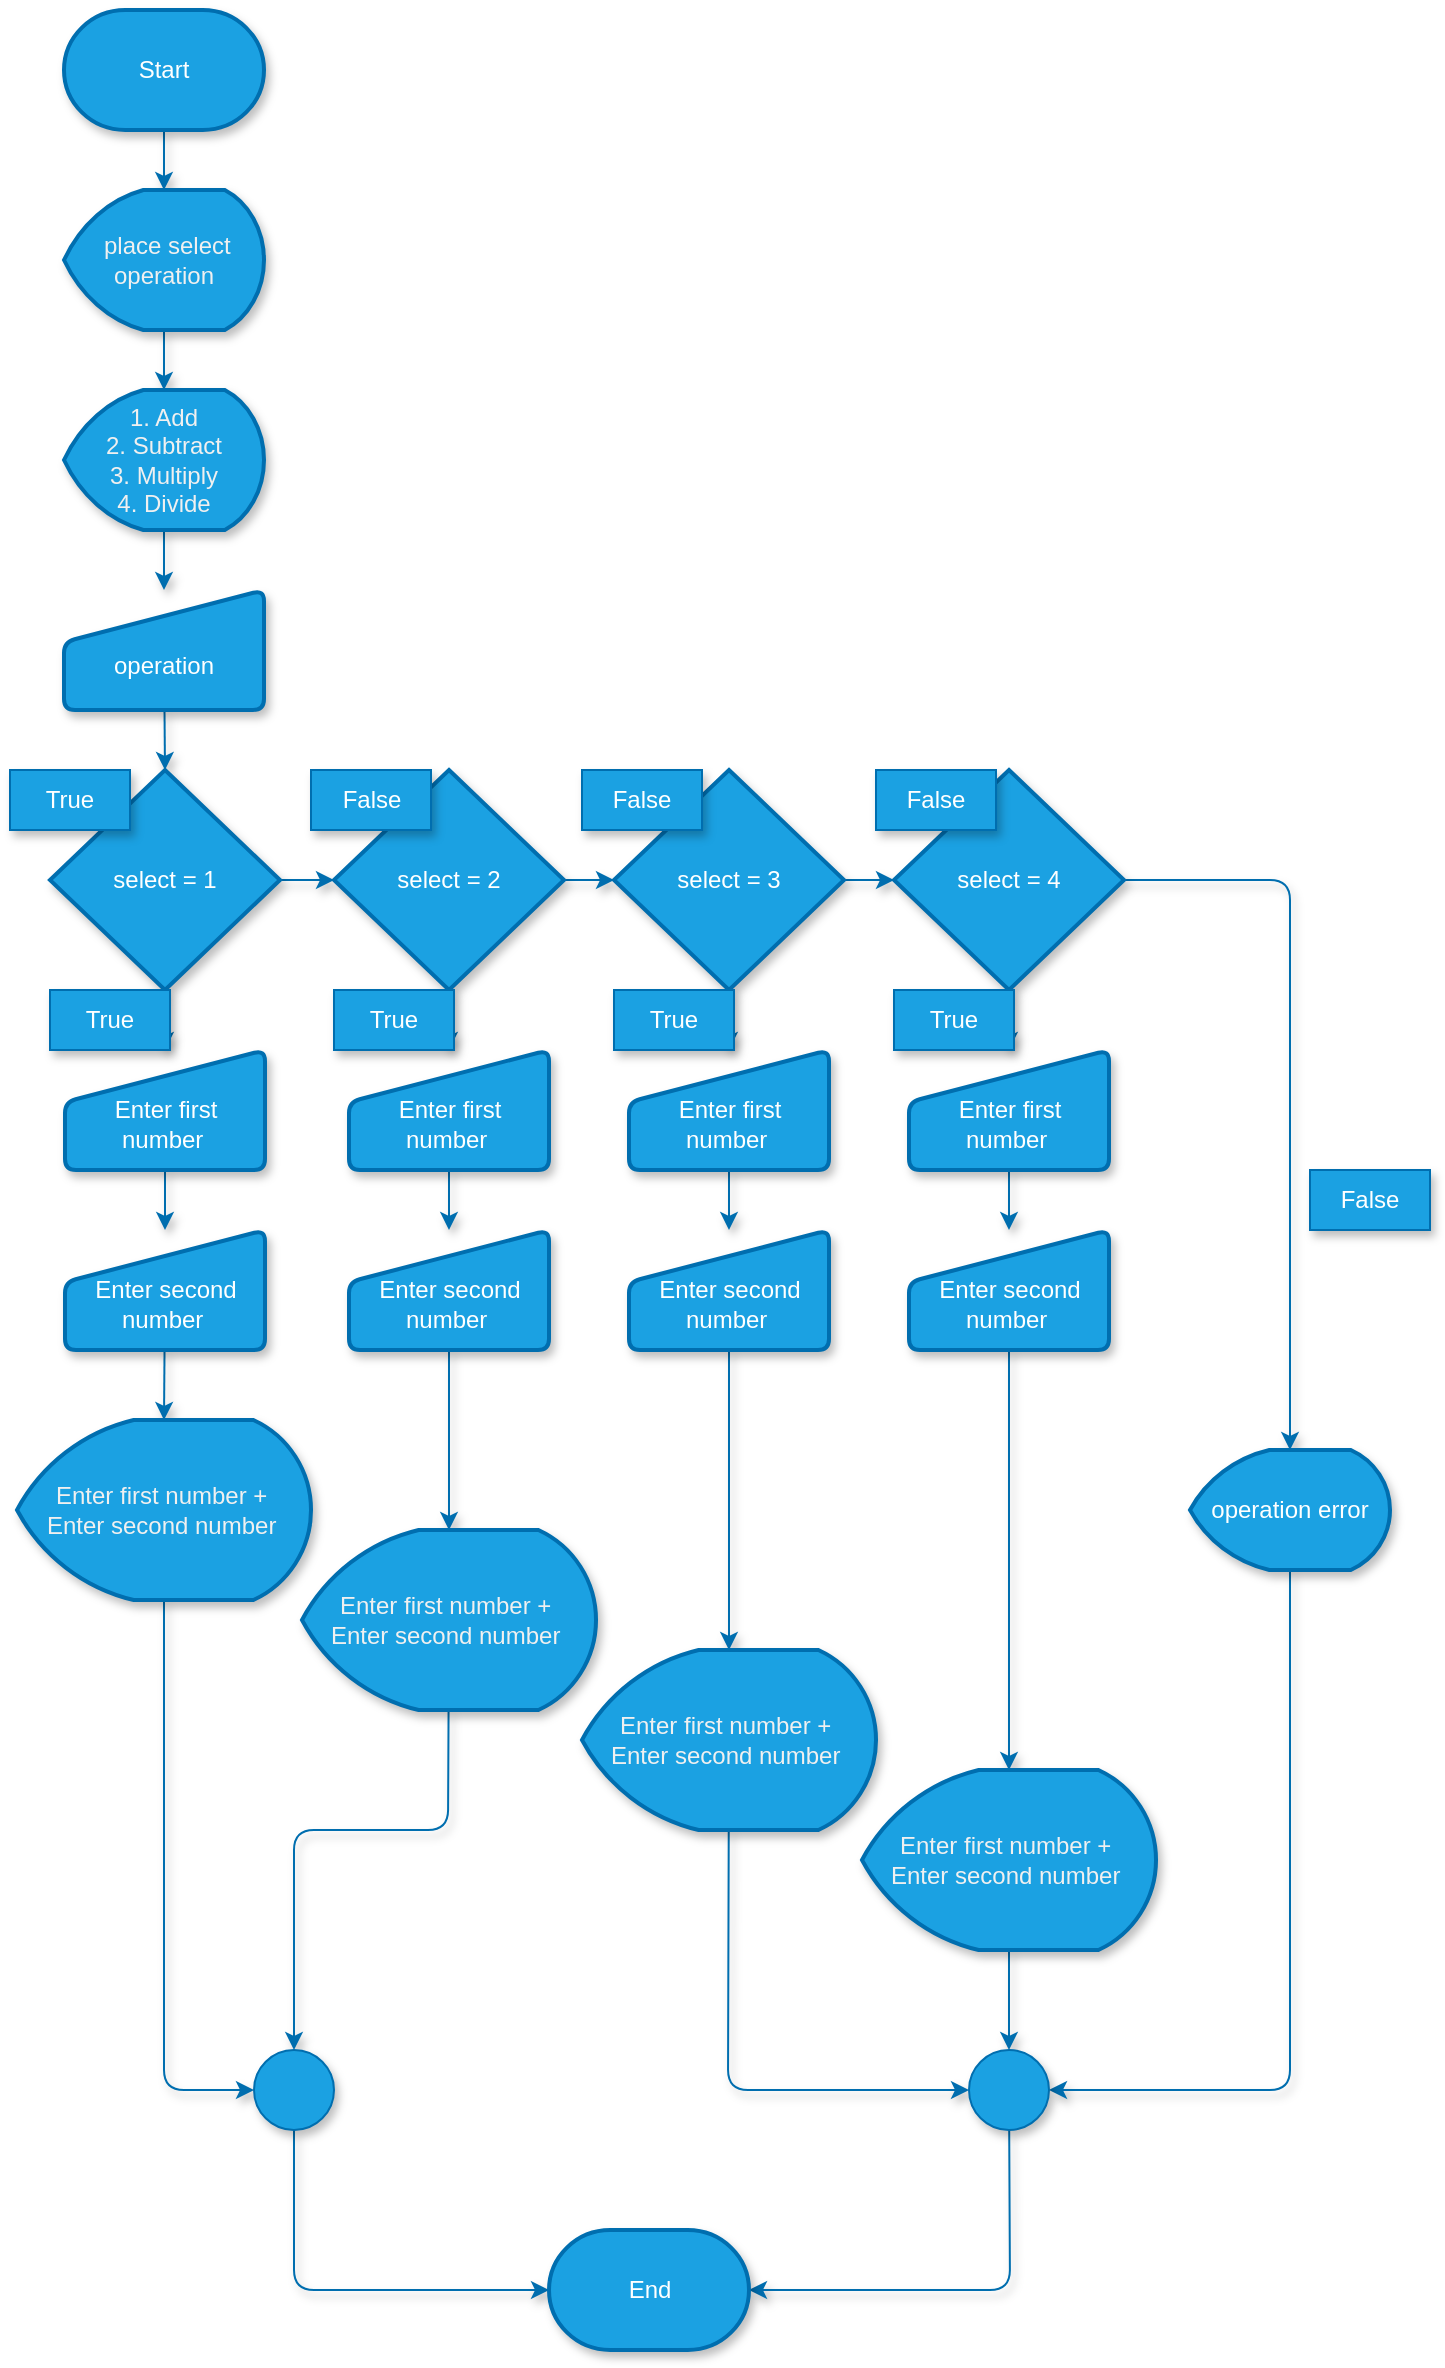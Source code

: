 <mxfile>
    <diagram id="BuINmm1AU0Hm4dBy8Si-" name="Page-1">
        <mxGraphModel dx="864" dy="688" grid="1" gridSize="10" guides="1" tooltips="1" connect="1" arrows="1" fold="1" page="1" pageScale="1" pageWidth="850" pageHeight="1100" math="0" shadow="0">
            <root>
                <mxCell id="0"/>
                <mxCell id="1" parent="0"/>
                <mxCell id="8" style="edgeStyle=none;html=1;entryX=0.5;entryY=0;entryDx=0;entryDy=0;entryPerimeter=0;fillColor=#1ba1e2;strokeColor=#006EAF;shadow=1;sketch=0;" parent="1" source="2" target="6" edge="1">
                    <mxGeometry relative="1" as="geometry"/>
                </mxCell>
                <mxCell id="2" value="Start" style="strokeWidth=2;html=1;shape=mxgraph.flowchart.terminator;whiteSpace=wrap;fillColor=#1ba1e2;strokeColor=#006EAF;fontColor=#ffffff;shadow=1;sketch=0;" parent="1" vertex="1">
                    <mxGeometry x="97" y="30" width="100" height="60" as="geometry"/>
                </mxCell>
                <mxCell id="11" style="edgeStyle=none;html=1;entryX=0.5;entryY=0;entryDx=0;entryDy=0;entryPerimeter=0;fillColor=#1ba1e2;strokeColor=#006EAF;shadow=1;sketch=0;" parent="1" source="6" target="10" edge="1">
                    <mxGeometry relative="1" as="geometry"/>
                </mxCell>
                <mxCell id="6" value="&lt;div&gt;&lt;font color=&quot;#f0f0f0&quot; face=&quot;helvetica&quot;&gt;&amp;nbsp;place select&lt;/font&gt;&lt;/div&gt;&lt;div&gt;&lt;font color=&quot;#f0f0f0&quot; face=&quot;helvetica&quot;&gt;operation&lt;/font&gt;&lt;/div&gt;" style="strokeWidth=2;html=1;shape=mxgraph.flowchart.display;whiteSpace=wrap;verticalAlign=middle;fillColor=#1ba1e2;strokeColor=#006EAF;fontColor=#ffffff;shadow=1;sketch=0;" parent="1" vertex="1">
                    <mxGeometry x="97" y="120" width="100" height="70" as="geometry"/>
                </mxCell>
                <mxCell id="13" style="edgeStyle=none;html=1;entryX=0.5;entryY=0;entryDx=0;entryDy=0;fillColor=#1ba1e2;strokeColor=#006EAF;shadow=1;sketch=0;" parent="1" source="10" target="12" edge="1">
                    <mxGeometry relative="1" as="geometry"/>
                </mxCell>
                <mxCell id="10" value="&lt;span style=&quot;text-align: center ; text-indent: 0px ; background-color: rgb(42 , 42 , 42) ; display: inline ; float: none&quot;&gt;&lt;font color=&quot;#f0f0f0&quot; face=&quot;helvetica&quot;&gt;&lt;div&gt;1. Add&lt;/div&gt;&lt;div&gt;2. Subtract&lt;/div&gt;&lt;div&gt;3. Multiply&lt;/div&gt;&lt;div&gt;4. Divide&lt;/div&gt;&lt;/font&gt;&lt;/span&gt;" style="strokeWidth=2;html=1;shape=mxgraph.flowchart.display;whiteSpace=wrap;verticalAlign=middle;fillColor=#1ba1e2;strokeColor=#006EAF;fontColor=#ffffff;shadow=1;sketch=0;" parent="1" vertex="1">
                    <mxGeometry x="97" y="220" width="100" height="70" as="geometry"/>
                </mxCell>
                <mxCell id="16" style="edgeStyle=none;html=1;entryX=0.5;entryY=0;entryDx=0;entryDy=0;entryPerimeter=0;fillColor=#1ba1e2;strokeColor=#006EAF;shadow=1;sketch=0;" parent="1" source="12" target="15" edge="1">
                    <mxGeometry relative="1" as="geometry"/>
                </mxCell>
                <mxCell id="12" value="&lt;br&gt;operation" style="html=1;strokeWidth=2;shape=manualInput;whiteSpace=wrap;rounded=1;size=26;arcSize=11;labelBackgroundColor=none;fillColor=#1ba1e2;strokeColor=#006EAF;fontColor=#ffffff;shadow=1;sketch=0;" parent="1" vertex="1">
                    <mxGeometry x="97" y="320" width="100" height="60" as="geometry"/>
                </mxCell>
                <mxCell id="25" style="edgeStyle=none;html=1;entryX=0.5;entryY=0;entryDx=0;entryDy=0;fillColor=#1ba1e2;strokeColor=#006EAF;shadow=1;sketch=0;" parent="1" source="15" target="17" edge="1">
                    <mxGeometry relative="1" as="geometry"/>
                </mxCell>
                <mxCell id="39" style="edgeStyle=none;html=1;entryX=0;entryY=0.5;entryDx=0;entryDy=0;entryPerimeter=0;fillColor=#1ba1e2;strokeColor=#006EAF;shadow=1;sketch=0;" parent="1" source="15" target="22" edge="1">
                    <mxGeometry relative="1" as="geometry"/>
                </mxCell>
                <mxCell id="15" value="select = 1" style="strokeWidth=2;html=1;shape=mxgraph.flowchart.decision;whiteSpace=wrap;labelBackgroundColor=none;fillColor=#1ba1e2;strokeColor=#006EAF;fontColor=#ffffff;shadow=1;sketch=0;" parent="1" vertex="1">
                    <mxGeometry x="90" y="410" width="115" height="110" as="geometry"/>
                </mxCell>
                <mxCell id="20" style="edgeStyle=none;html=1;entryX=0.5;entryY=0;entryDx=0;entryDy=0;fillColor=#1ba1e2;strokeColor=#006EAF;shadow=1;sketch=0;" parent="1" source="17" target="19" edge="1">
                    <mxGeometry relative="1" as="geometry"/>
                </mxCell>
                <mxCell id="17" value="&lt;br&gt;Enter first number&amp;nbsp;" style="html=1;strokeWidth=2;shape=manualInput;whiteSpace=wrap;rounded=1;size=26;arcSize=11;labelBackgroundColor=none;fillColor=#1ba1e2;strokeColor=#006EAF;fontColor=#ffffff;shadow=1;sketch=0;" parent="1" vertex="1">
                    <mxGeometry x="97.5" y="550" width="100" height="60" as="geometry"/>
                </mxCell>
                <mxCell id="47" style="edgeStyle=none;html=1;entryX=0.5;entryY=0;entryDx=0;entryDy=0;entryPerimeter=0;fillColor=#1ba1e2;strokeColor=#006EAF;shadow=1;sketch=0;" parent="1" source="19" target="26" edge="1">
                    <mxGeometry relative="1" as="geometry"/>
                </mxCell>
                <mxCell id="19" value="&lt;br&gt;Enter second number&amp;nbsp;" style="html=1;strokeWidth=2;shape=manualInput;whiteSpace=wrap;rounded=1;size=26;arcSize=11;labelBackgroundColor=none;fillColor=#1ba1e2;strokeColor=#006EAF;fontColor=#ffffff;shadow=1;sketch=0;" parent="1" vertex="1">
                    <mxGeometry x="97.5" y="640" width="100" height="60" as="geometry"/>
                </mxCell>
                <mxCell id="36" style="edgeStyle=none;html=1;entryX=0.5;entryY=0;entryDx=0;entryDy=0;fillColor=#1ba1e2;strokeColor=#006EAF;shadow=1;sketch=0;" parent="1" source="22" target="28" edge="1">
                    <mxGeometry relative="1" as="geometry"/>
                </mxCell>
                <mxCell id="40" style="edgeStyle=none;html=1;entryX=0;entryY=0.5;entryDx=0;entryDy=0;entryPerimeter=0;fillColor=#1ba1e2;strokeColor=#006EAF;shadow=1;sketch=0;" parent="1" source="22" target="23" edge="1">
                    <mxGeometry relative="1" as="geometry"/>
                </mxCell>
                <mxCell id="22" value="select = 2" style="strokeWidth=2;html=1;shape=mxgraph.flowchart.decision;whiteSpace=wrap;labelBackgroundColor=none;fillColor=#1ba1e2;strokeColor=#006EAF;fontColor=#ffffff;shadow=1;sketch=0;" parent="1" vertex="1">
                    <mxGeometry x="232" y="410" width="115" height="110" as="geometry"/>
                </mxCell>
                <mxCell id="37" style="edgeStyle=none;html=1;entryX=0.5;entryY=0;entryDx=0;entryDy=0;fillColor=#1ba1e2;strokeColor=#006EAF;shadow=1;sketch=0;" parent="1" source="23" target="31" edge="1">
                    <mxGeometry relative="1" as="geometry"/>
                </mxCell>
                <mxCell id="41" style="edgeStyle=none;html=1;entryX=0;entryY=0.5;entryDx=0;entryDy=0;entryPerimeter=0;fillColor=#1ba1e2;strokeColor=#006EAF;shadow=1;sketch=0;" parent="1" source="23" target="24" edge="1">
                    <mxGeometry relative="1" as="geometry"/>
                </mxCell>
                <mxCell id="23" value="select&amp;nbsp;= 3" style="strokeWidth=2;html=1;shape=mxgraph.flowchart.decision;whiteSpace=wrap;labelBackgroundColor=none;fillColor=#1ba1e2;strokeColor=#006EAF;fontColor=#ffffff;shadow=1;sketch=0;" parent="1" vertex="1">
                    <mxGeometry x="372" y="410" width="115" height="110" as="geometry"/>
                </mxCell>
                <mxCell id="38" style="edgeStyle=none;html=1;entryX=0.5;entryY=0;entryDx=0;entryDy=0;fillColor=#1ba1e2;strokeColor=#006EAF;shadow=1;sketch=0;" parent="1" source="24" target="34" edge="1">
                    <mxGeometry relative="1" as="geometry"/>
                </mxCell>
                <mxCell id="46" style="edgeStyle=none;html=1;entryX=0.5;entryY=0;entryDx=0;entryDy=0;entryPerimeter=0;fillColor=#1ba1e2;strokeColor=#006EAF;shadow=1;sketch=0;" parent="1" source="24" target="45" edge="1">
                    <mxGeometry relative="1" as="geometry">
                        <Array as="points">
                            <mxPoint x="710" y="465"/>
                        </Array>
                    </mxGeometry>
                </mxCell>
                <mxCell id="24" value="select = 4" style="strokeWidth=2;html=1;shape=mxgraph.flowchart.decision;whiteSpace=wrap;labelBackgroundColor=none;fillColor=#1ba1e2;strokeColor=#006EAF;fontColor=#ffffff;shadow=1;sketch=0;" parent="1" vertex="1">
                    <mxGeometry x="512" y="410" width="115" height="110" as="geometry"/>
                </mxCell>
                <mxCell id="72" style="edgeStyle=none;html=1;entryX=0;entryY=0.5;entryDx=0;entryDy=0;fillColor=#1ba1e2;strokeColor=#006EAF;shadow=1;sketch=0;" parent="1" source="26" target="71" edge="1">
                    <mxGeometry relative="1" as="geometry">
                        <Array as="points">
                            <mxPoint x="147" y="1070"/>
                        </Array>
                    </mxGeometry>
                </mxCell>
                <mxCell id="26" value="&lt;div&gt;&lt;font color=&quot;#f0f0f0&quot; face=&quot;helvetica&quot;&gt;&lt;br&gt;&lt;/font&gt;&lt;/div&gt;&lt;div&gt;&lt;font color=&quot;#f0f0f0&quot; face=&quot;helvetica&quot;&gt;Enter first number +&amp;nbsp;&lt;/font&gt;&lt;/div&gt;&lt;div&gt;&lt;font color=&quot;#f0f0f0&quot; face=&quot;helvetica&quot;&gt;Enter second number&amp;nbsp;&lt;/font&gt;&lt;/div&gt;&lt;div&gt;&lt;font color=&quot;#f0f0f0&quot; face=&quot;helvetica&quot;&gt;&amp;nbsp;&lt;/font&gt;&lt;/div&gt;" style="strokeWidth=2;html=1;shape=mxgraph.flowchart.display;whiteSpace=wrap;labelBackgroundColor=none;fillColor=#1ba1e2;strokeColor=#006EAF;fontColor=#ffffff;shadow=1;sketch=0;" parent="1" vertex="1">
                    <mxGeometry x="73.5" y="735" width="147" height="90" as="geometry"/>
                </mxCell>
                <mxCell id="27" style="edgeStyle=none;html=1;entryX=0.5;entryY=0;entryDx=0;entryDy=0;fillColor=#1ba1e2;strokeColor=#006EAF;shadow=1;sketch=0;" parent="1" source="28" target="29" edge="1">
                    <mxGeometry relative="1" as="geometry"/>
                </mxCell>
                <mxCell id="28" value="&lt;br&gt;Enter first number&amp;nbsp;" style="html=1;strokeWidth=2;shape=manualInput;whiteSpace=wrap;rounded=1;size=26;arcSize=11;labelBackgroundColor=none;fillColor=#1ba1e2;strokeColor=#006EAF;fontColor=#ffffff;shadow=1;sketch=0;" parent="1" vertex="1">
                    <mxGeometry x="239.5" y="550" width="100" height="60" as="geometry"/>
                </mxCell>
                <mxCell id="54" style="edgeStyle=none;html=1;entryX=0.5;entryY=0;entryDx=0;entryDy=0;entryPerimeter=0;fillColor=#1ba1e2;strokeColor=#006EAF;shadow=1;sketch=0;" parent="1" source="29" target="51" edge="1">
                    <mxGeometry relative="1" as="geometry"/>
                </mxCell>
                <mxCell id="29" value="&lt;br&gt;Enter second number&amp;nbsp;" style="html=1;strokeWidth=2;shape=manualInput;whiteSpace=wrap;rounded=1;size=26;arcSize=11;labelBackgroundColor=none;fillColor=#1ba1e2;strokeColor=#006EAF;fontColor=#ffffff;shadow=1;sketch=0;" parent="1" vertex="1">
                    <mxGeometry x="239.5" y="640" width="100" height="60" as="geometry"/>
                </mxCell>
                <mxCell id="30" style="edgeStyle=none;html=1;entryX=0.5;entryY=0;entryDx=0;entryDy=0;fillColor=#1ba1e2;strokeColor=#006EAF;shadow=1;sketch=0;" parent="1" source="31" target="32" edge="1">
                    <mxGeometry relative="1" as="geometry"/>
                </mxCell>
                <mxCell id="31" value="&lt;br&gt;Enter first number&amp;nbsp;" style="html=1;strokeWidth=2;shape=manualInput;whiteSpace=wrap;rounded=1;size=26;arcSize=11;labelBackgroundColor=none;fillColor=#1ba1e2;strokeColor=#006EAF;fontColor=#ffffff;shadow=1;sketch=0;" parent="1" vertex="1">
                    <mxGeometry x="379.5" y="550" width="100" height="60" as="geometry"/>
                </mxCell>
                <mxCell id="55" style="edgeStyle=none;html=1;entryX=0.5;entryY=0;entryDx=0;entryDy=0;entryPerimeter=0;fillColor=#1ba1e2;strokeColor=#006EAF;shadow=1;sketch=0;" parent="1" source="32" target="52" edge="1">
                    <mxGeometry relative="1" as="geometry"/>
                </mxCell>
                <mxCell id="32" value="&lt;br&gt;Enter second number&amp;nbsp;" style="html=1;strokeWidth=2;shape=manualInput;whiteSpace=wrap;rounded=1;size=26;arcSize=11;labelBackgroundColor=none;fillColor=#1ba1e2;strokeColor=#006EAF;fontColor=#ffffff;shadow=1;sketch=0;" parent="1" vertex="1">
                    <mxGeometry x="379.5" y="640" width="100" height="60" as="geometry"/>
                </mxCell>
                <mxCell id="33" style="edgeStyle=none;html=1;entryX=0.5;entryY=0;entryDx=0;entryDy=0;fillColor=#1ba1e2;strokeColor=#006EAF;shadow=1;sketch=0;" parent="1" source="34" target="35" edge="1">
                    <mxGeometry relative="1" as="geometry"/>
                </mxCell>
                <mxCell id="34" value="&lt;br&gt;Enter first number&amp;nbsp;" style="html=1;strokeWidth=2;shape=manualInput;whiteSpace=wrap;rounded=1;size=26;arcSize=11;labelBackgroundColor=none;fillColor=#1ba1e2;strokeColor=#006EAF;fontColor=#ffffff;shadow=1;sketch=0;" parent="1" vertex="1">
                    <mxGeometry x="519.5" y="550" width="100" height="60" as="geometry"/>
                </mxCell>
                <mxCell id="56" style="edgeStyle=none;html=1;entryX=0.5;entryY=0;entryDx=0;entryDy=0;entryPerimeter=0;fillColor=#1ba1e2;strokeColor=#006EAF;shadow=1;sketch=0;" parent="1" source="35" target="53" edge="1">
                    <mxGeometry relative="1" as="geometry"/>
                </mxCell>
                <mxCell id="35" value="&lt;br&gt;Enter second number&amp;nbsp;" style="html=1;strokeWidth=2;shape=manualInput;whiteSpace=wrap;rounded=1;size=26;arcSize=11;labelBackgroundColor=none;fillColor=#1ba1e2;strokeColor=#006EAF;fontColor=#ffffff;shadow=1;sketch=0;" parent="1" vertex="1">
                    <mxGeometry x="519.5" y="640" width="100" height="60" as="geometry"/>
                </mxCell>
                <mxCell id="67" style="edgeStyle=none;html=1;entryX=1;entryY=0.5;entryDx=0;entryDy=0;fillColor=#1ba1e2;strokeColor=#006EAF;shadow=1;sketch=0;" parent="1" source="45" target="66" edge="1">
                    <mxGeometry relative="1" as="geometry">
                        <Array as="points">
                            <mxPoint x="710" y="1070"/>
                        </Array>
                    </mxGeometry>
                </mxCell>
                <mxCell id="45" value="operation error" style="strokeWidth=2;html=1;shape=mxgraph.flowchart.display;whiteSpace=wrap;labelBackgroundColor=none;fillColor=#1ba1e2;strokeColor=#006EAF;fontColor=#ffffff;shadow=1;sketch=0;" parent="1" vertex="1">
                    <mxGeometry x="660" y="750" width="100" height="60" as="geometry"/>
                </mxCell>
                <mxCell id="73" style="edgeStyle=none;html=1;entryX=0.5;entryY=0;entryDx=0;entryDy=0;fillColor=#1ba1e2;strokeColor=#006EAF;shadow=1;sketch=0;" parent="1" source="51" target="71" edge="1">
                    <mxGeometry relative="1" as="geometry">
                        <Array as="points">
                            <mxPoint x="289" y="940"/>
                            <mxPoint x="212" y="940"/>
                        </Array>
                    </mxGeometry>
                </mxCell>
                <mxCell id="51" value="&lt;div&gt;&lt;font color=&quot;#f0f0f0&quot; face=&quot;helvetica&quot;&gt;&lt;br&gt;&lt;/font&gt;&lt;/div&gt;&lt;div&gt;&lt;font color=&quot;#f0f0f0&quot; face=&quot;helvetica&quot;&gt;Enter first number +&amp;nbsp;&lt;/font&gt;&lt;/div&gt;&lt;div&gt;&lt;font color=&quot;#f0f0f0&quot; face=&quot;helvetica&quot;&gt;Enter second number&amp;nbsp;&lt;/font&gt;&lt;/div&gt;&lt;div&gt;&lt;font color=&quot;#f0f0f0&quot; face=&quot;helvetica&quot;&gt;&amp;nbsp;&lt;/font&gt;&lt;/div&gt;" style="strokeWidth=2;html=1;shape=mxgraph.flowchart.display;whiteSpace=wrap;labelBackgroundColor=none;fillColor=#1ba1e2;strokeColor=#006EAF;fontColor=#ffffff;shadow=1;sketch=0;" parent="1" vertex="1">
                    <mxGeometry x="216" y="790" width="147" height="90" as="geometry"/>
                </mxCell>
                <mxCell id="69" style="edgeStyle=none;html=1;entryX=0;entryY=0.5;entryDx=0;entryDy=0;fillColor=#1ba1e2;strokeColor=#006EAF;shadow=1;sketch=0;" parent="1" source="52" target="66" edge="1">
                    <mxGeometry relative="1" as="geometry">
                        <Array as="points">
                            <mxPoint x="429" y="1070"/>
                        </Array>
                    </mxGeometry>
                </mxCell>
                <mxCell id="52" value="&lt;div&gt;&lt;font color=&quot;#f0f0f0&quot; face=&quot;helvetica&quot;&gt;&lt;br&gt;&lt;/font&gt;&lt;/div&gt;&lt;div&gt;&lt;font color=&quot;#f0f0f0&quot; face=&quot;helvetica&quot;&gt;Enter first number +&amp;nbsp;&lt;/font&gt;&lt;/div&gt;&lt;div&gt;&lt;font color=&quot;#f0f0f0&quot; face=&quot;helvetica&quot;&gt;Enter second number&amp;nbsp;&lt;/font&gt;&lt;/div&gt;&lt;div&gt;&lt;font color=&quot;#f0f0f0&quot; face=&quot;helvetica&quot;&gt;&amp;nbsp;&lt;/font&gt;&lt;/div&gt;" style="strokeWidth=2;html=1;shape=mxgraph.flowchart.display;whiteSpace=wrap;labelBackgroundColor=none;fillColor=#1ba1e2;strokeColor=#006EAF;fontColor=#ffffff;shadow=1;sketch=0;" parent="1" vertex="1">
                    <mxGeometry x="356" y="850" width="147" height="90" as="geometry"/>
                </mxCell>
                <mxCell id="70" style="edgeStyle=none;html=1;entryX=0.5;entryY=0;entryDx=0;entryDy=0;fillColor=#1ba1e2;strokeColor=#006EAF;shadow=1;sketch=0;" parent="1" source="53" target="66" edge="1">
                    <mxGeometry relative="1" as="geometry"/>
                </mxCell>
                <mxCell id="53" value="&lt;div&gt;&lt;font color=&quot;#f0f0f0&quot; face=&quot;helvetica&quot;&gt;&lt;br&gt;&lt;/font&gt;&lt;/div&gt;&lt;div&gt;&lt;font color=&quot;#f0f0f0&quot; face=&quot;helvetica&quot;&gt;Enter first number +&amp;nbsp;&lt;/font&gt;&lt;/div&gt;&lt;div&gt;&lt;font color=&quot;#f0f0f0&quot; face=&quot;helvetica&quot;&gt;Enter second number&amp;nbsp;&lt;/font&gt;&lt;/div&gt;&lt;div&gt;&lt;font color=&quot;#f0f0f0&quot; face=&quot;helvetica&quot;&gt;&amp;nbsp;&lt;/font&gt;&lt;/div&gt;" style="strokeWidth=2;html=1;shape=mxgraph.flowchart.display;whiteSpace=wrap;labelBackgroundColor=none;fillColor=#1ba1e2;strokeColor=#006EAF;fontColor=#ffffff;shadow=1;sketch=0;" parent="1" vertex="1">
                    <mxGeometry x="496" y="910" width="147" height="90" as="geometry"/>
                </mxCell>
                <mxCell id="57" value="True" style="text;html=1;align=center;verticalAlign=middle;whiteSpace=wrap;rounded=0;labelBackgroundColor=none;fillColor=#1ba1e2;strokeColor=#006EAF;fontColor=#ffffff;shadow=1;sketch=0;" parent="1" vertex="1">
                    <mxGeometry x="70" y="410" width="60" height="30" as="geometry"/>
                </mxCell>
                <mxCell id="58" value="True" style="text;html=1;align=center;verticalAlign=middle;whiteSpace=wrap;rounded=0;labelBackgroundColor=none;fillColor=#1ba1e2;strokeColor=#006EAF;fontColor=#ffffff;shadow=1;sketch=0;" parent="1" vertex="1">
                    <mxGeometry x="90" y="520" width="60" height="30" as="geometry"/>
                </mxCell>
                <mxCell id="59" value="True" style="text;html=1;align=center;verticalAlign=middle;whiteSpace=wrap;rounded=0;labelBackgroundColor=none;fillColor=#1ba1e2;strokeColor=#006EAF;fontColor=#ffffff;shadow=1;sketch=0;" parent="1" vertex="1">
                    <mxGeometry x="232" y="520" width="60" height="30" as="geometry"/>
                </mxCell>
                <mxCell id="60" value="True" style="text;html=1;align=center;verticalAlign=middle;whiteSpace=wrap;rounded=0;labelBackgroundColor=none;fillColor=#1ba1e2;strokeColor=#006EAF;fontColor=#ffffff;shadow=1;sketch=0;" parent="1" vertex="1">
                    <mxGeometry x="372" y="520" width="60" height="30" as="geometry"/>
                </mxCell>
                <mxCell id="61" value="True" style="text;html=1;align=center;verticalAlign=middle;whiteSpace=wrap;rounded=0;labelBackgroundColor=none;fillColor=#1ba1e2;strokeColor=#006EAF;fontColor=#ffffff;shadow=1;sketch=0;" parent="1" vertex="1">
                    <mxGeometry x="512" y="520" width="60" height="30" as="geometry"/>
                </mxCell>
                <mxCell id="62" value="False" style="text;html=1;align=center;verticalAlign=middle;whiteSpace=wrap;rounded=0;labelBackgroundColor=none;fillColor=#1ba1e2;strokeColor=#006EAF;fontColor=#ffffff;shadow=1;sketch=0;" parent="1" vertex="1">
                    <mxGeometry x="220.5" y="410" width="60" height="30" as="geometry"/>
                </mxCell>
                <mxCell id="63" value="False" style="text;html=1;align=center;verticalAlign=middle;whiteSpace=wrap;rounded=0;labelBackgroundColor=none;fillColor=#1ba1e2;strokeColor=#006EAF;fontColor=#ffffff;shadow=1;sketch=0;" parent="1" vertex="1">
                    <mxGeometry x="356" y="410" width="60" height="30" as="geometry"/>
                </mxCell>
                <mxCell id="64" value="False" style="text;html=1;align=center;verticalAlign=middle;whiteSpace=wrap;rounded=0;labelBackgroundColor=none;fillColor=#1ba1e2;strokeColor=#006EAF;fontColor=#ffffff;shadow=1;sketch=0;" parent="1" vertex="1">
                    <mxGeometry x="503" y="410" width="60" height="30" as="geometry"/>
                </mxCell>
                <mxCell id="65" value="False" style="text;html=1;align=center;verticalAlign=middle;whiteSpace=wrap;rounded=0;labelBackgroundColor=none;fillColor=#1ba1e2;strokeColor=#006EAF;fontColor=#ffffff;shadow=1;sketch=0;" parent="1" vertex="1">
                    <mxGeometry x="720" y="610" width="60" height="30" as="geometry"/>
                </mxCell>
                <mxCell id="76" style="edgeStyle=none;html=1;entryX=1;entryY=0.5;entryDx=0;entryDy=0;entryPerimeter=0;fillColor=#1ba1e2;strokeColor=#006EAF;shadow=1;sketch=0;" parent="1" source="66" target="75" edge="1">
                    <mxGeometry relative="1" as="geometry">
                        <Array as="points">
                            <mxPoint x="570" y="1170"/>
                        </Array>
                    </mxGeometry>
                </mxCell>
                <mxCell id="66" value="" style="ellipse;whiteSpace=wrap;html=1;aspect=fixed;labelBackgroundColor=none;fillColor=#1ba1e2;strokeColor=#006EAF;fontColor=#ffffff;shadow=1;sketch=0;" parent="1" vertex="1">
                    <mxGeometry x="549.5" y="1050" width="40" height="40" as="geometry"/>
                </mxCell>
                <mxCell id="77" style="edgeStyle=none;html=1;entryX=0;entryY=0.5;entryDx=0;entryDy=0;entryPerimeter=0;fillColor=#1ba1e2;strokeColor=#006EAF;shadow=1;sketch=0;" parent="1" source="71" target="75" edge="1">
                    <mxGeometry relative="1" as="geometry">
                        <Array as="points">
                            <mxPoint x="212" y="1170"/>
                        </Array>
                    </mxGeometry>
                </mxCell>
                <mxCell id="71" value="" style="ellipse;whiteSpace=wrap;html=1;aspect=fixed;labelBackgroundColor=none;fillColor=#1ba1e2;strokeColor=#006EAF;fontColor=#ffffff;shadow=1;sketch=0;" parent="1" vertex="1">
                    <mxGeometry x="192" y="1050" width="40" height="40" as="geometry"/>
                </mxCell>
                <mxCell id="75" value="End" style="strokeWidth=2;html=1;shape=mxgraph.flowchart.terminator;whiteSpace=wrap;fillColor=#1ba1e2;strokeColor=#006EAF;fontColor=#ffffff;shadow=1;sketch=0;" parent="1" vertex="1">
                    <mxGeometry x="339.5" y="1140" width="100" height="60" as="geometry"/>
                </mxCell>
            </root>
        </mxGraphModel>
    </diagram>
</mxfile>